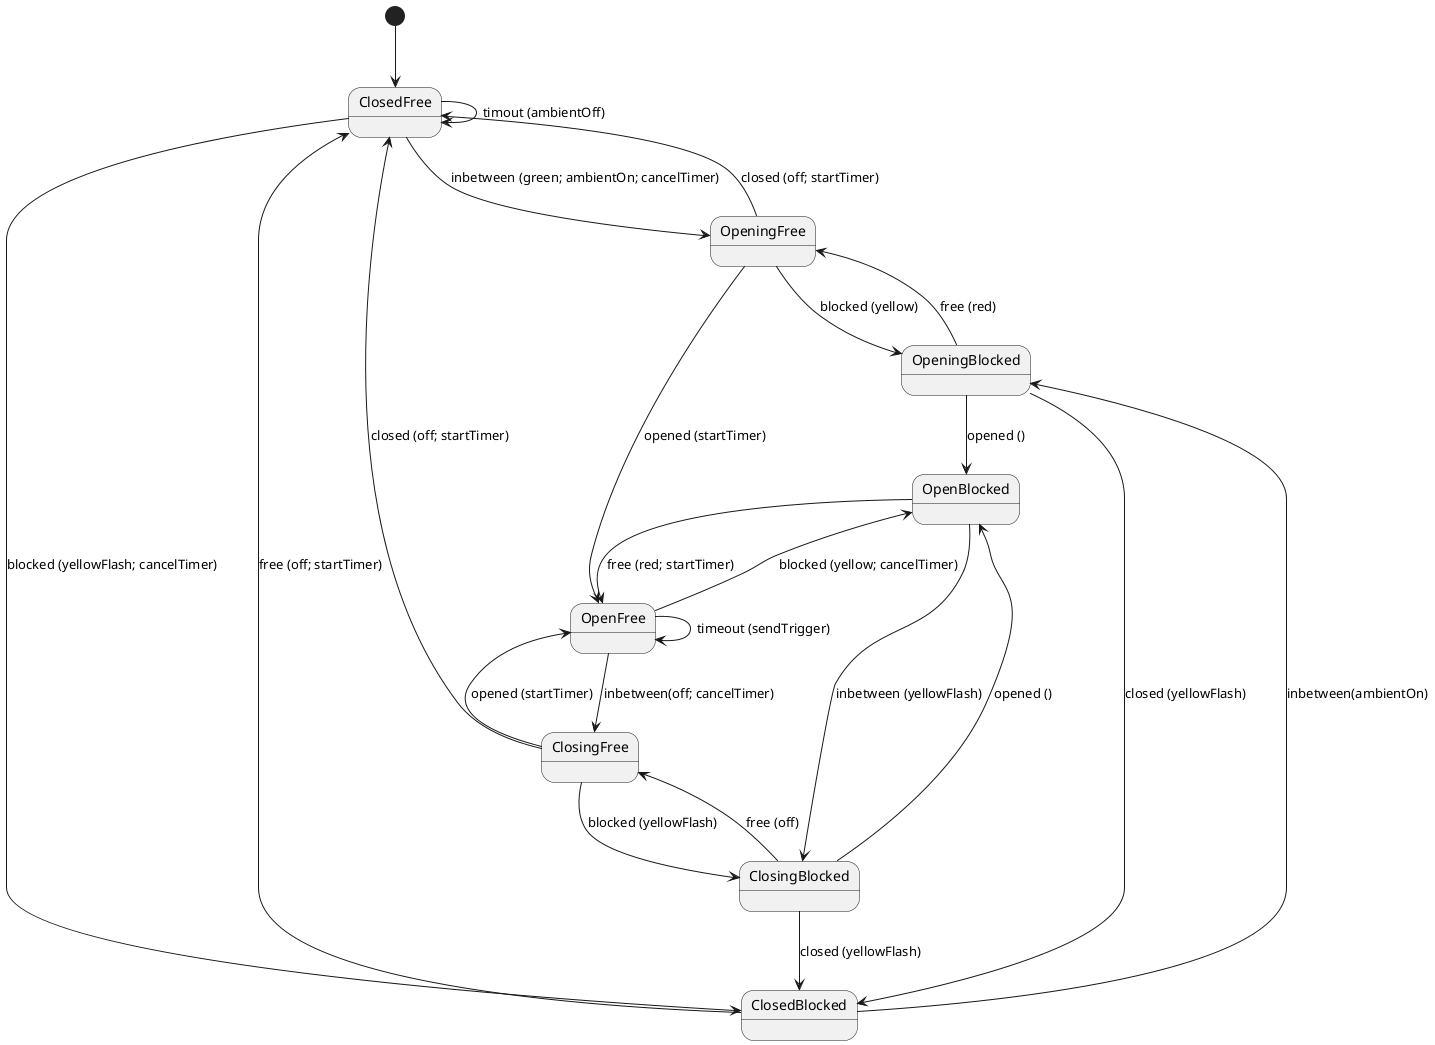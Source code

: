 @startuml
[*] --> ClosedFree

ClosedFree --> OpeningFree : inbetween (green; ambientOn; cancelTimer) 
ClosedFree --> ClosedBlocked: blocked (yellowFlash; cancelTimer)
ClosedFree --> ClosedFree: timout (ambientOff)

OpeningFree --> OpenFree: opened (startTimer) 
OpeningFree --> ClosedFree: closed (off; startTimer) 
OpeningFree --> OpeningBlocked: blocked (yellow) 

OpeningBlocked --> OpenBlocked: opened ()
OpeningBlocked --> ClosedBlocked: closed (yellowFlash)
OpeningBlocked --> OpeningFree: free (red)

ClosedBlocked --> OpeningBlocked: inbetween(ambientOn)
ClosedBlocked --> ClosedFree: free (off; startTimer)

OpenFree --> ClosingFree : inbetween(off; cancelTimer)
OpenFree --> OpenBlocked : blocked (yellow; cancelTimer)
OpenFree --> OpenFree: timeout (sendTrigger)

OpenBlocked --> ClosingBlocked: inbetween (yellowFlash)
OpenBlocked --> OpenFree: free (red; startTimer)

ClosingFree --> OpenFree: opened (startTimer)
ClosingFree --> ClosedFree: closed (off; startTimer) 
ClosingFree --> ClosingBlocked: blocked (yellowFlash)

ClosingBlocked --> OpenBlocked: opened ()
ClosingBlocked --> ClosedBlocked: closed (yellowFlash)
ClosingBlocked --> ClosingFree: free (off)

@enduml
